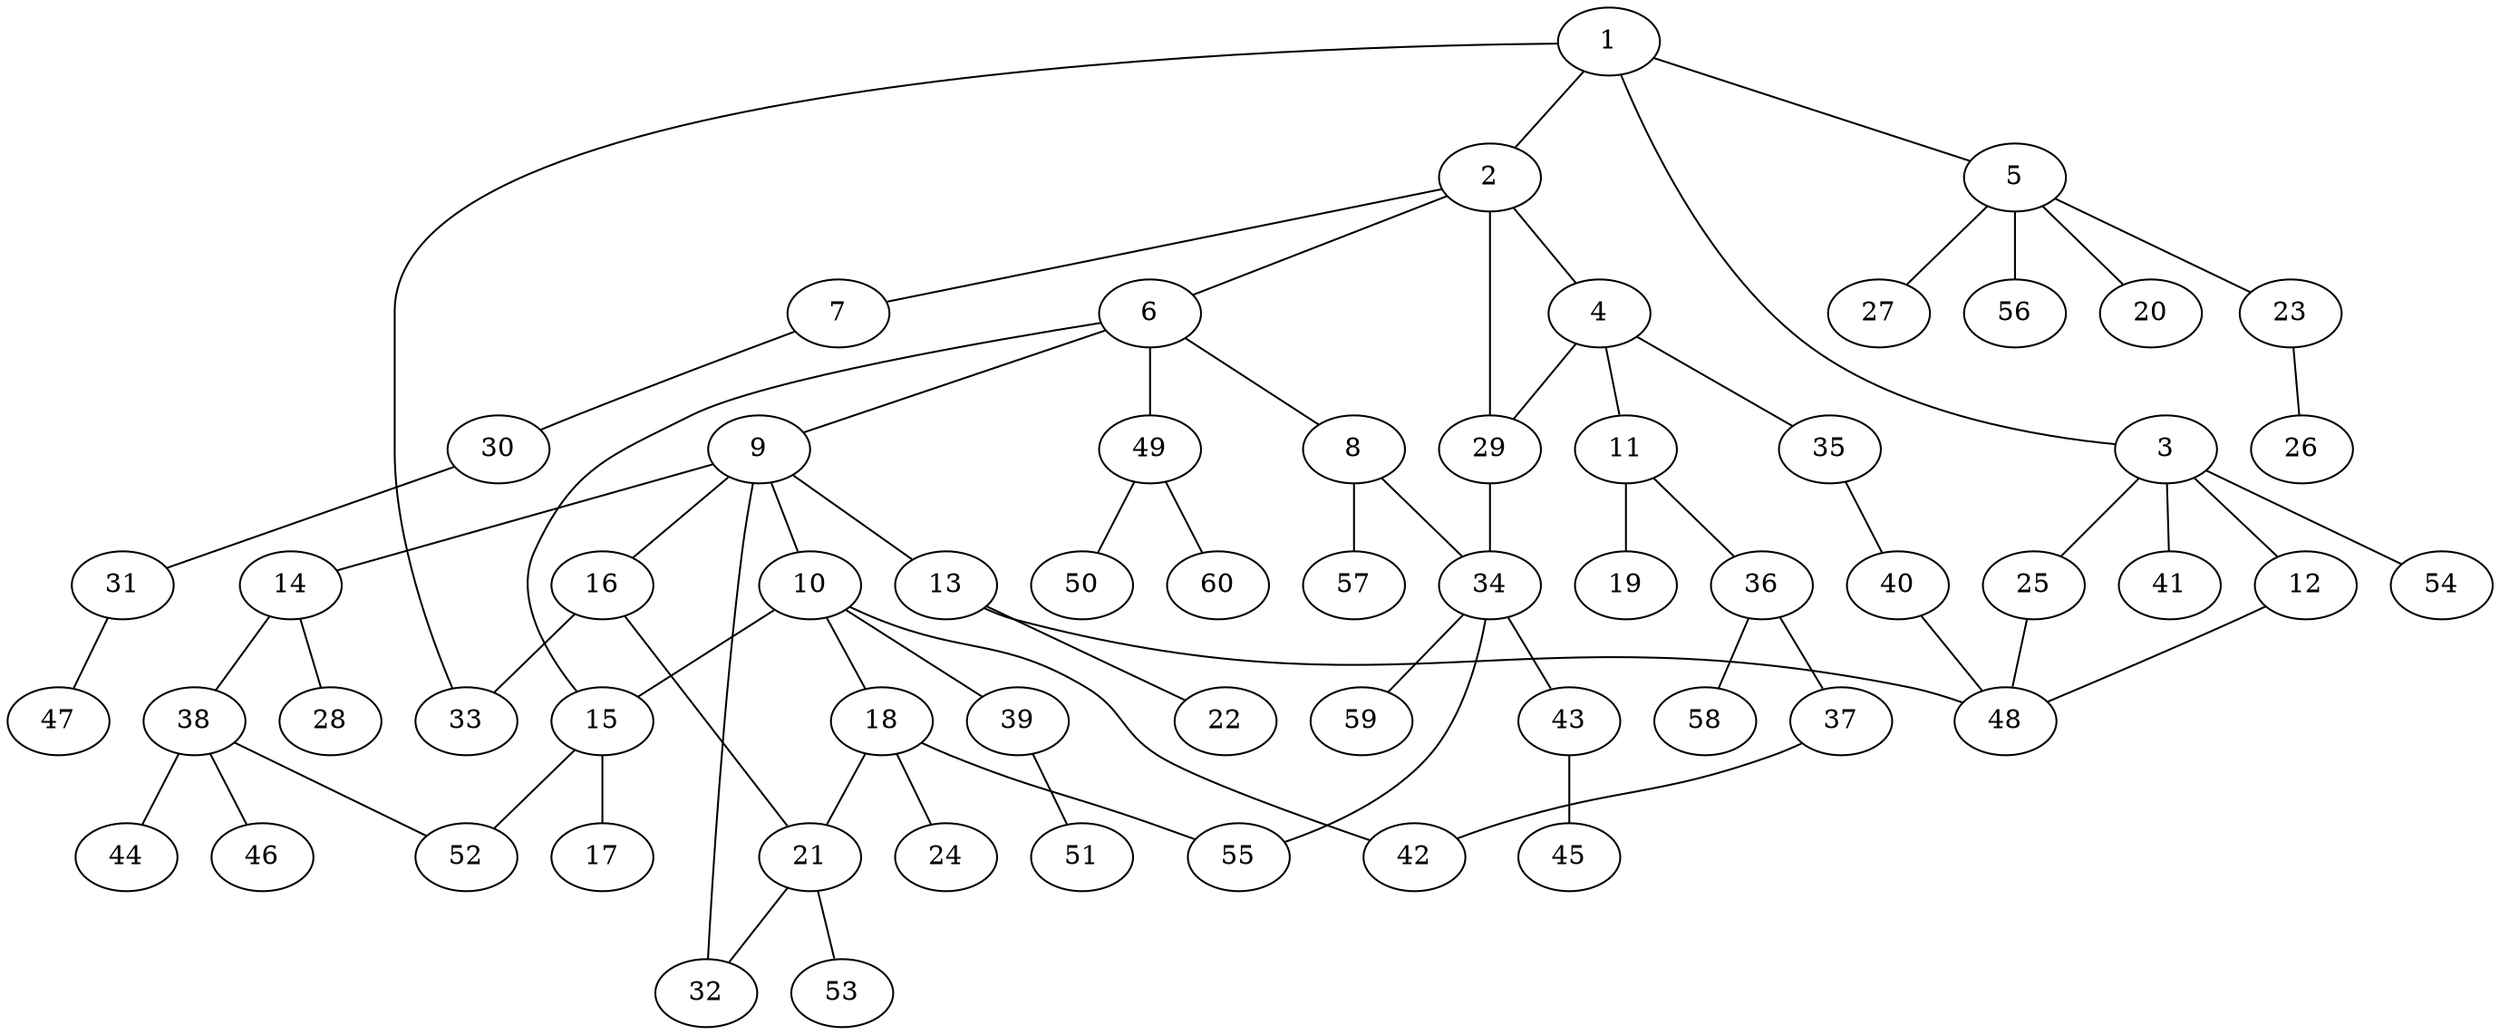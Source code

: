 graph graphname {1--2
1--3
1--5
1--33
2--4
2--6
2--7
2--29
3--12
3--25
3--41
3--54
4--11
4--29
4--35
5--20
5--23
5--27
5--56
6--8
6--9
6--15
6--49
7--30
8--34
8--57
9--10
9--13
9--14
9--16
9--32
10--15
10--18
10--39
10--42
11--19
11--36
12--48
13--22
13--48
14--28
14--38
15--17
15--52
16--21
16--33
18--21
18--24
18--55
21--32
21--53
23--26
25--48
29--34
30--31
31--47
34--43
34--55
34--59
35--40
36--37
36--58
37--42
38--44
38--46
38--52
39--51
40--48
43--45
49--50
49--60
}
